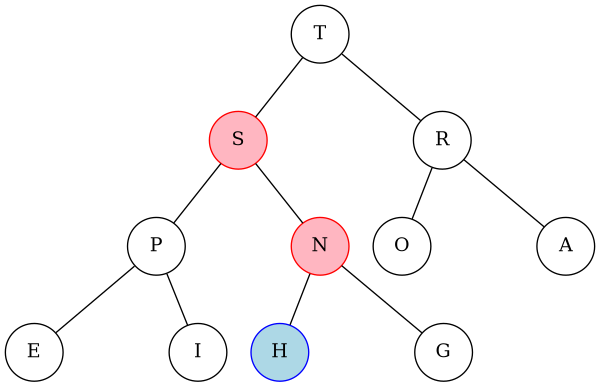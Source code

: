 graph tree {
    rankdir=TB;
    splines=false;
    size="4,3"

    node [shape=circle, fixedsize=true, width=0.6];

    T;
    S  [color=red, style=filled, fillcolor=lightpink];
    d1 [style=invis];
    R;
    P;
    d2 [style=invis];
    N  [color=red, style=filled, fillcolor=lightpink];
    O;
    d3 [style=invis];
    A;
    E;
    d4 [style=invis];
    I;
    H  [color=blue, style=filled, fillcolor=lightblue];
    d5 [style=invis];
    G;
    

    T -- S;
    T -- d1 [style=invis];
    T -- R;

    S -- P;
    S -- d2 [style=invis];
    S -- N;
    
    R -- O;
    R -- d3 [style=invis];
    R -- A;

    P -- E;
    P -- d4 [style=invis];
    P -- I;
    
    N -- H;
    N -- d5 [style=invis];
    N -- G;

    {rank=same; T;}
    {rank=same; S; R;}
    {rank=same; P; N; O; A;}
    {rank=same; E; I; H; G;}
}

